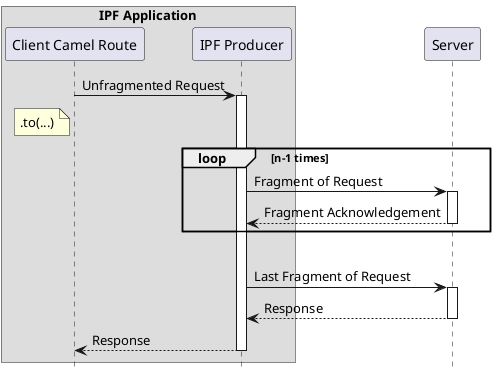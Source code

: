 @startuml
hide footbox


box "IPF Application"
participant "Client Camel Route" as Client
participant "IPF Producer" as PRO
end box
participant Server

Client -> PRO: Unfragmented Request
note left of Client: .to(...)
activate PRO
loop n-1 times
    PRO -> Server : Fragment of Request
    activate Server
    Server --> PRO : Fragment Acknowledgement
    deactivate Server
end
|||

PRO -> Server : Last Fragment of Request
activate Server
Server --> PRO: Response
deactivate Server

PRO --> Client : Response
deactivate PRO

@enduml